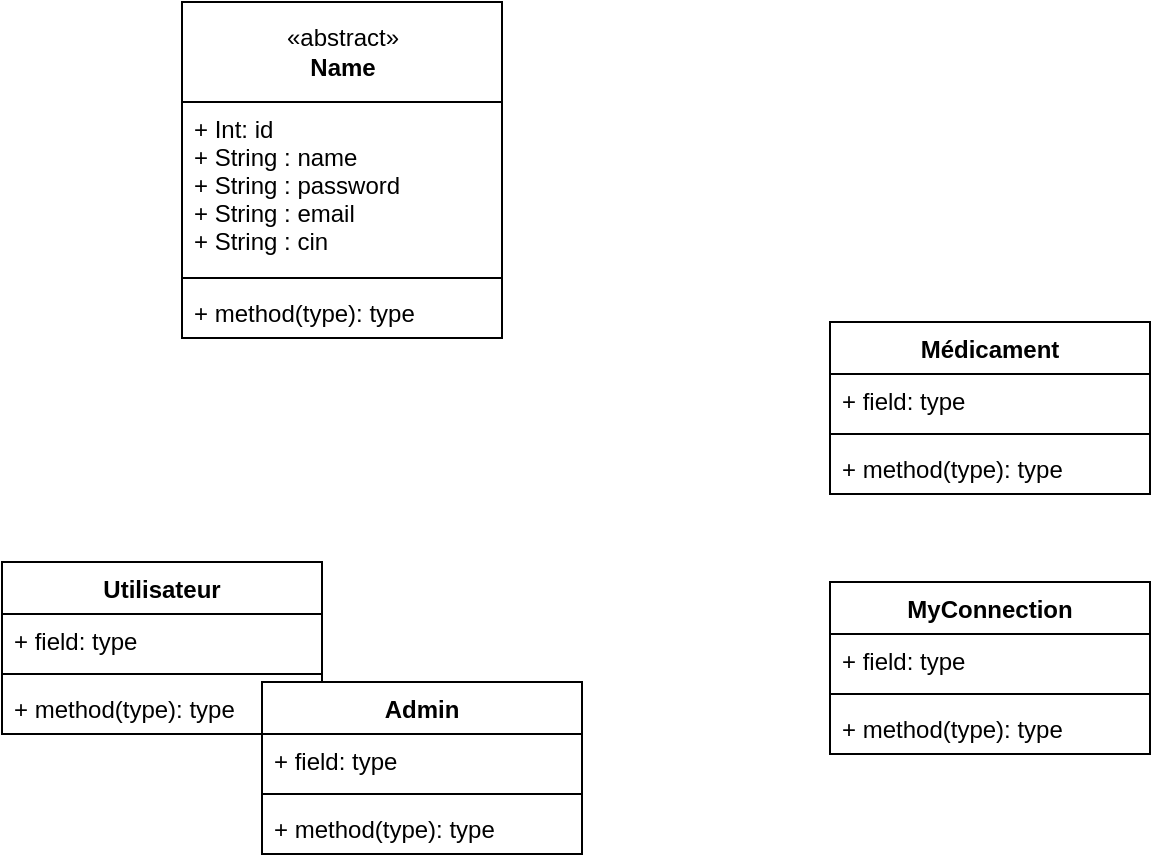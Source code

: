 <mxfile version="20.7.4" type="github">
  <diagram id="qClPB_h9Qo0hTZ_bgKdx" name="Page-1">
    <mxGraphModel dx="797" dy="364" grid="1" gridSize="10" guides="1" tooltips="1" connect="1" arrows="1" fold="1" page="1" pageScale="1" pageWidth="827" pageHeight="1169" math="0" shadow="0">
      <root>
        <mxCell id="0" />
        <mxCell id="1" parent="0" />
        <mxCell id="iHK2AN2Xd2E4cDX30vkL-1" value="" style="swimlane;fontStyle=1;align=center;verticalAlign=top;childLayout=stackLayout;horizontal=1;startSize=0;horizontalStack=0;resizeParent=1;resizeParentMax=0;resizeLast=0;collapsible=1;marginBottom=0;" vertex="1" parent="1">
          <mxGeometry x="90" y="130" width="160" height="168" as="geometry">
            <mxRectangle x="130" y="200" width="50" height="40" as="alternateBounds" />
          </mxGeometry>
        </mxCell>
        <mxCell id="iHK2AN2Xd2E4cDX30vkL-23" value="«abstract»&lt;br&gt;&lt;b&gt;Name&lt;/b&gt;" style="html=1;" vertex="1" parent="iHK2AN2Xd2E4cDX30vkL-1">
          <mxGeometry width="160" height="50" as="geometry" />
        </mxCell>
        <mxCell id="iHK2AN2Xd2E4cDX30vkL-2" value="+ Int: id&#xa;+ String : name &#xa;+ String : password&#xa;+ String : email&#xa;+ String : cin" style="text;strokeColor=none;fillColor=none;align=left;verticalAlign=top;spacingLeft=4;spacingRight=4;overflow=hidden;rotatable=0;points=[[0,0.5],[1,0.5]];portConstraint=eastwest;" vertex="1" parent="iHK2AN2Xd2E4cDX30vkL-1">
          <mxGeometry y="50" width="160" height="84" as="geometry" />
        </mxCell>
        <mxCell id="iHK2AN2Xd2E4cDX30vkL-3" value="" style="line;strokeWidth=1;fillColor=none;align=left;verticalAlign=middle;spacingTop=-1;spacingLeft=3;spacingRight=3;rotatable=0;labelPosition=right;points=[];portConstraint=eastwest;strokeColor=inherit;" vertex="1" parent="iHK2AN2Xd2E4cDX30vkL-1">
          <mxGeometry y="134" width="160" height="8" as="geometry" />
        </mxCell>
        <mxCell id="iHK2AN2Xd2E4cDX30vkL-4" value="+ method(type): type" style="text;strokeColor=none;fillColor=none;align=left;verticalAlign=top;spacingLeft=4;spacingRight=4;overflow=hidden;rotatable=0;points=[[0,0.5],[1,0.5]];portConstraint=eastwest;" vertex="1" parent="iHK2AN2Xd2E4cDX30vkL-1">
          <mxGeometry y="142" width="160" height="26" as="geometry" />
        </mxCell>
        <mxCell id="iHK2AN2Xd2E4cDX30vkL-7" value="Utilisateur" style="swimlane;fontStyle=1;align=center;verticalAlign=top;childLayout=stackLayout;horizontal=1;startSize=26;horizontalStack=0;resizeParent=1;resizeParentMax=0;resizeLast=0;collapsible=1;marginBottom=0;" vertex="1" parent="1">
          <mxGeometry y="410" width="160" height="86" as="geometry" />
        </mxCell>
        <mxCell id="iHK2AN2Xd2E4cDX30vkL-8" value="+ field: type" style="text;strokeColor=none;fillColor=none;align=left;verticalAlign=top;spacingLeft=4;spacingRight=4;overflow=hidden;rotatable=0;points=[[0,0.5],[1,0.5]];portConstraint=eastwest;" vertex="1" parent="iHK2AN2Xd2E4cDX30vkL-7">
          <mxGeometry y="26" width="160" height="26" as="geometry" />
        </mxCell>
        <mxCell id="iHK2AN2Xd2E4cDX30vkL-9" value="" style="line;strokeWidth=1;fillColor=none;align=left;verticalAlign=middle;spacingTop=-1;spacingLeft=3;spacingRight=3;rotatable=0;labelPosition=right;points=[];portConstraint=eastwest;strokeColor=inherit;" vertex="1" parent="iHK2AN2Xd2E4cDX30vkL-7">
          <mxGeometry y="52" width="160" height="8" as="geometry" />
        </mxCell>
        <mxCell id="iHK2AN2Xd2E4cDX30vkL-10" value="+ method(type): type" style="text;strokeColor=none;fillColor=none;align=left;verticalAlign=top;spacingLeft=4;spacingRight=4;overflow=hidden;rotatable=0;points=[[0,0.5],[1,0.5]];portConstraint=eastwest;" vertex="1" parent="iHK2AN2Xd2E4cDX30vkL-7">
          <mxGeometry y="60" width="160" height="26" as="geometry" />
        </mxCell>
        <mxCell id="iHK2AN2Xd2E4cDX30vkL-11" value="Admin" style="swimlane;fontStyle=1;align=center;verticalAlign=top;childLayout=stackLayout;horizontal=1;startSize=26;horizontalStack=0;resizeParent=1;resizeParentMax=0;resizeLast=0;collapsible=1;marginBottom=0;" vertex="1" parent="1">
          <mxGeometry x="130" y="470" width="160" height="86" as="geometry" />
        </mxCell>
        <mxCell id="iHK2AN2Xd2E4cDX30vkL-12" value="+ field: type" style="text;strokeColor=none;fillColor=none;align=left;verticalAlign=top;spacingLeft=4;spacingRight=4;overflow=hidden;rotatable=0;points=[[0,0.5],[1,0.5]];portConstraint=eastwest;" vertex="1" parent="iHK2AN2Xd2E4cDX30vkL-11">
          <mxGeometry y="26" width="160" height="26" as="geometry" />
        </mxCell>
        <mxCell id="iHK2AN2Xd2E4cDX30vkL-13" value="" style="line;strokeWidth=1;fillColor=none;align=left;verticalAlign=middle;spacingTop=-1;spacingLeft=3;spacingRight=3;rotatable=0;labelPosition=right;points=[];portConstraint=eastwest;strokeColor=inherit;" vertex="1" parent="iHK2AN2Xd2E4cDX30vkL-11">
          <mxGeometry y="52" width="160" height="8" as="geometry" />
        </mxCell>
        <mxCell id="iHK2AN2Xd2E4cDX30vkL-14" value="+ method(type): type" style="text;strokeColor=none;fillColor=none;align=left;verticalAlign=top;spacingLeft=4;spacingRight=4;overflow=hidden;rotatable=0;points=[[0,0.5],[1,0.5]];portConstraint=eastwest;" vertex="1" parent="iHK2AN2Xd2E4cDX30vkL-11">
          <mxGeometry y="60" width="160" height="26" as="geometry" />
        </mxCell>
        <mxCell id="iHK2AN2Xd2E4cDX30vkL-15" value="Médicament" style="swimlane;fontStyle=1;align=center;verticalAlign=top;childLayout=stackLayout;horizontal=1;startSize=26;horizontalStack=0;resizeParent=1;resizeParentMax=0;resizeLast=0;collapsible=1;marginBottom=0;" vertex="1" parent="1">
          <mxGeometry x="414" y="290" width="160" height="86" as="geometry" />
        </mxCell>
        <mxCell id="iHK2AN2Xd2E4cDX30vkL-16" value="+ field: type" style="text;strokeColor=none;fillColor=none;align=left;verticalAlign=top;spacingLeft=4;spacingRight=4;overflow=hidden;rotatable=0;points=[[0,0.5],[1,0.5]];portConstraint=eastwest;" vertex="1" parent="iHK2AN2Xd2E4cDX30vkL-15">
          <mxGeometry y="26" width="160" height="26" as="geometry" />
        </mxCell>
        <mxCell id="iHK2AN2Xd2E4cDX30vkL-17" value="" style="line;strokeWidth=1;fillColor=none;align=left;verticalAlign=middle;spacingTop=-1;spacingLeft=3;spacingRight=3;rotatable=0;labelPosition=right;points=[];portConstraint=eastwest;strokeColor=inherit;" vertex="1" parent="iHK2AN2Xd2E4cDX30vkL-15">
          <mxGeometry y="52" width="160" height="8" as="geometry" />
        </mxCell>
        <mxCell id="iHK2AN2Xd2E4cDX30vkL-18" value="+ method(type): type" style="text;strokeColor=none;fillColor=none;align=left;verticalAlign=top;spacingLeft=4;spacingRight=4;overflow=hidden;rotatable=0;points=[[0,0.5],[1,0.5]];portConstraint=eastwest;" vertex="1" parent="iHK2AN2Xd2E4cDX30vkL-15">
          <mxGeometry y="60" width="160" height="26" as="geometry" />
        </mxCell>
        <mxCell id="iHK2AN2Xd2E4cDX30vkL-19" value="MyConnection" style="swimlane;fontStyle=1;align=center;verticalAlign=top;childLayout=stackLayout;horizontal=1;startSize=26;horizontalStack=0;resizeParent=1;resizeParentMax=0;resizeLast=0;collapsible=1;marginBottom=0;" vertex="1" parent="1">
          <mxGeometry x="414" y="420" width="160" height="86" as="geometry" />
        </mxCell>
        <mxCell id="iHK2AN2Xd2E4cDX30vkL-20" value="+ field: type" style="text;strokeColor=none;fillColor=none;align=left;verticalAlign=top;spacingLeft=4;spacingRight=4;overflow=hidden;rotatable=0;points=[[0,0.5],[1,0.5]];portConstraint=eastwest;" vertex="1" parent="iHK2AN2Xd2E4cDX30vkL-19">
          <mxGeometry y="26" width="160" height="26" as="geometry" />
        </mxCell>
        <mxCell id="iHK2AN2Xd2E4cDX30vkL-21" value="" style="line;strokeWidth=1;fillColor=none;align=left;verticalAlign=middle;spacingTop=-1;spacingLeft=3;spacingRight=3;rotatable=0;labelPosition=right;points=[];portConstraint=eastwest;strokeColor=inherit;" vertex="1" parent="iHK2AN2Xd2E4cDX30vkL-19">
          <mxGeometry y="52" width="160" height="8" as="geometry" />
        </mxCell>
        <mxCell id="iHK2AN2Xd2E4cDX30vkL-22" value="+ method(type): type" style="text;strokeColor=none;fillColor=none;align=left;verticalAlign=top;spacingLeft=4;spacingRight=4;overflow=hidden;rotatable=0;points=[[0,0.5],[1,0.5]];portConstraint=eastwest;" vertex="1" parent="iHK2AN2Xd2E4cDX30vkL-19">
          <mxGeometry y="60" width="160" height="26" as="geometry" />
        </mxCell>
      </root>
    </mxGraphModel>
  </diagram>
</mxfile>
